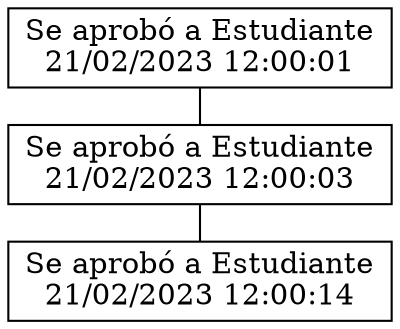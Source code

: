 digraph {
rankdir=LR;
node [shape=box]
{rank=same "Se aprobó a Estudiante
21/02/2023 12:00:01""Se aprobó a Estudiante
21/02/2023 12:00:03""Se aprobó a Estudiante
21/02/2023 12:00:14"}
edge [dir=none]
{rank=same "Se aprobó a Estudiante
21/02/2023 12:00:01" -> "Se aprobó a Estudiante
21/02/2023 12:00:03" -> "Se aprobó a Estudiante
21/02/2023 12:00:14"}
}
